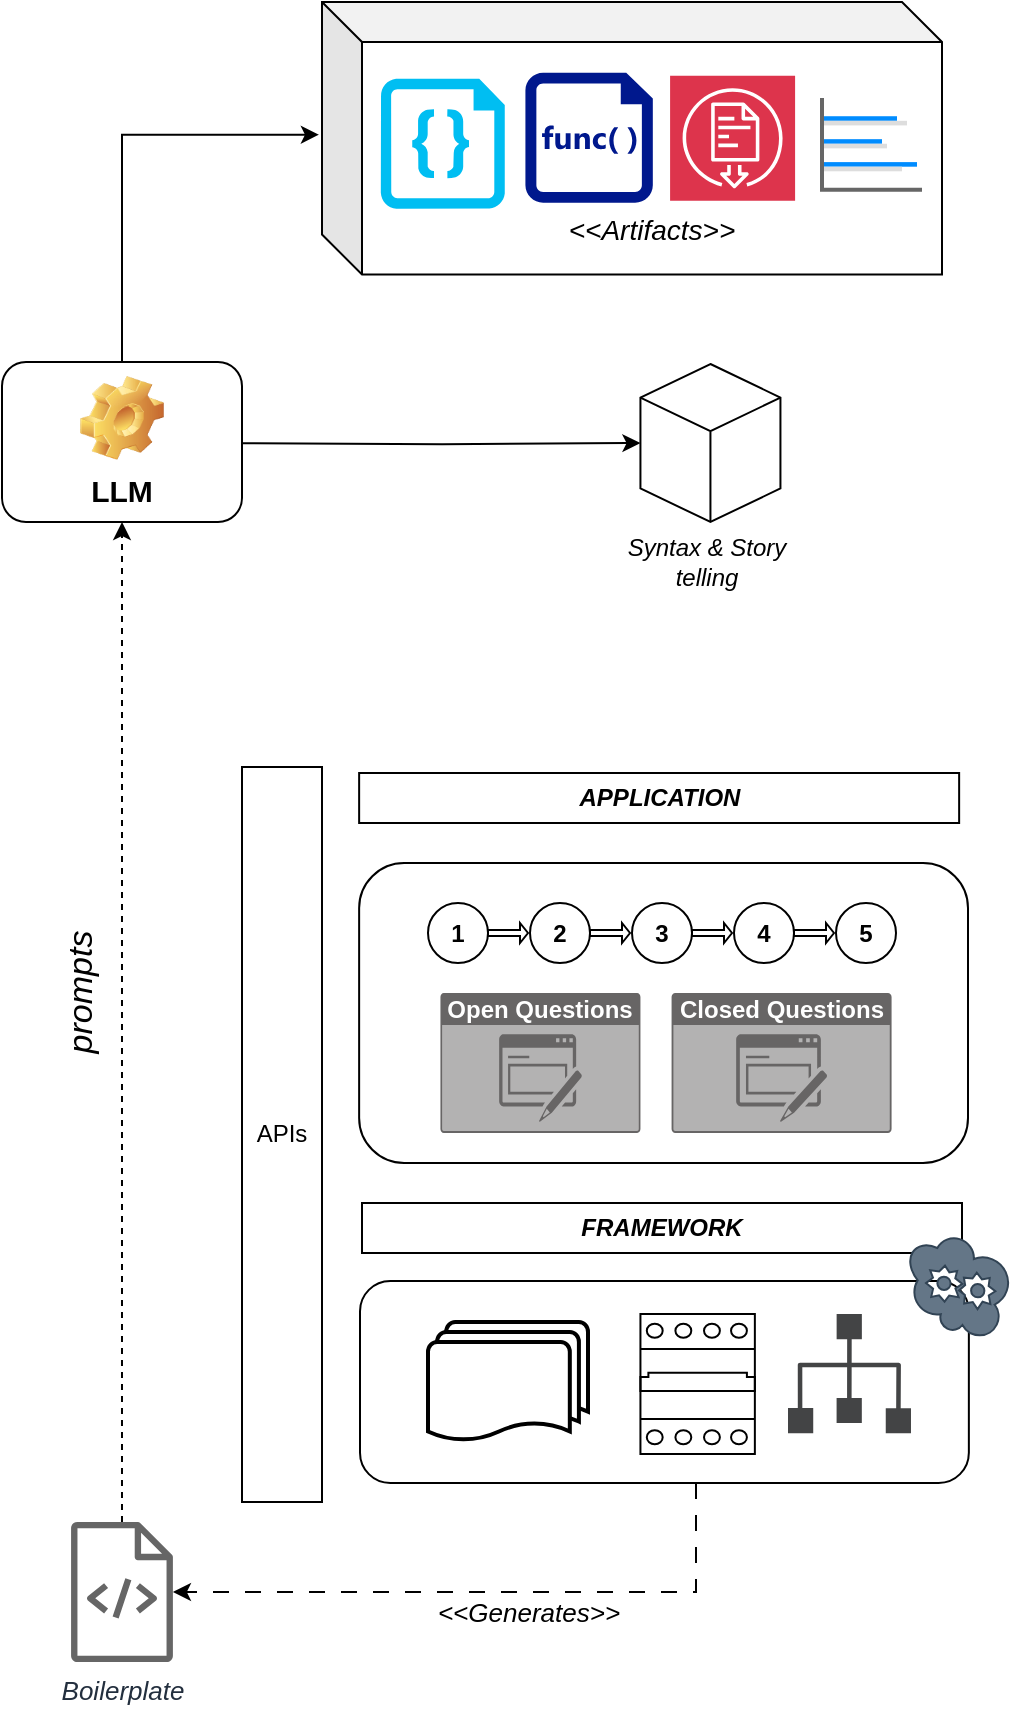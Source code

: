 <mxfile version="24.2.1" type="github">
  <diagram name="Page-1" id="4Cr8Q1xfPmVhgjZ3AxJP">
    <mxGraphModel dx="1434" dy="1846" grid="1" gridSize="10" guides="1" tooltips="1" connect="1" arrows="1" fold="1" page="1" pageScale="1" pageWidth="850" pageHeight="1100" math="0" shadow="0">
      <root>
        <mxCell id="0" />
        <mxCell id="1" parent="0" />
        <mxCell id="HM_IUI79AFBuCHap1feD-1" value="APIs" style="rounded=0;whiteSpace=wrap;html=1;" vertex="1" parent="1">
          <mxGeometry x="270" y="22.5" width="40" height="367.5" as="geometry" />
        </mxCell>
        <mxCell id="HM_IUI79AFBuCHap1feD-2" value="" style="endArrow=classic;html=1;rounded=1;curved=0;dashed=1;" edge="1" parent="1" source="HM_IUI79AFBuCHap1feD-5" target="HM_IUI79AFBuCHap1feD-4">
          <mxGeometry width="50" height="50" relative="1" as="geometry">
            <mxPoint x="227" y="300" as="sourcePoint" />
            <mxPoint x="187" y="25.5" as="targetPoint" />
          </mxGeometry>
        </mxCell>
        <mxCell id="HM_IUI79AFBuCHap1feD-3" value="&lt;i&gt;&lt;font style=&quot;font-size: 17px;&quot;&gt;prompts&lt;/font&gt;&lt;/i&gt;" style="edgeLabel;html=1;align=center;verticalAlign=middle;resizable=0;points=[];rotation=270;" vertex="1" connectable="0" parent="HM_IUI79AFBuCHap1feD-2">
          <mxGeometry x="0.285" y="-2" relative="1" as="geometry">
            <mxPoint x="-22" y="57" as="offset" />
          </mxGeometry>
        </mxCell>
        <mxCell id="HM_IUI79AFBuCHap1feD-4" value="&lt;font style=&quot;font-size: 15px;&quot;&gt;LLM&lt;/font&gt;" style="label;whiteSpace=wrap;html=1;align=center;verticalAlign=bottom;spacingLeft=0;spacingBottom=4;imageAlign=center;imageVerticalAlign=top;image=img/clipart/Gear_128x128.png" vertex="1" parent="1">
          <mxGeometry x="150" y="-180" width="120" height="80" as="geometry" />
        </mxCell>
        <mxCell id="HM_IUI79AFBuCHap1feD-5" value="&lt;font style=&quot;font-size: 13px;&quot;&gt;&lt;i style=&quot;&quot;&gt;Boilerplate&lt;/i&gt;&lt;/font&gt;" style="sketch=0;outlineConnect=0;fontColor=#232F3E;gradientColor=none;fillColor=#666666;strokeColor=none;dashed=0;verticalLabelPosition=bottom;verticalAlign=top;align=center;html=1;fontSize=12;fontStyle=0;pointerEvents=1;shape=mxgraph.aws4.source_code;aspect=fixed;fillStyle=solid;" vertex="1" parent="1">
          <mxGeometry x="184.42" y="400" width="51.15" height="70" as="geometry" />
        </mxCell>
        <mxCell id="HM_IUI79AFBuCHap1feD-6" value="" style="html=1;shape=mxgraph.basic.isocube;isoAngle=15;" vertex="1" parent="1">
          <mxGeometry x="469.22" y="-179" width="70" height="79" as="geometry" />
        </mxCell>
        <mxCell id="HM_IUI79AFBuCHap1feD-7" value="Syntax &amp;amp; Story telling" style="text;html=1;strokeColor=none;fillColor=none;align=center;verticalAlign=middle;whiteSpace=wrap;rounded=0;fontStyle=2" vertex="1" parent="1">
          <mxGeometry x="460.5" y="-90" width="82.5" height="20" as="geometry" />
        </mxCell>
        <mxCell id="HM_IUI79AFBuCHap1feD-8" value="&lt;b&gt;&lt;i&gt;APPLICATION&lt;/i&gt;&lt;/b&gt;" style="rounded=0;whiteSpace=wrap;html=1;" vertex="1" parent="1">
          <mxGeometry x="328.57" y="25.5" width="300" height="25" as="geometry" />
        </mxCell>
        <mxCell id="HM_IUI79AFBuCHap1feD-9" value="" style="rounded=1;whiteSpace=wrap;html=1;" vertex="1" parent="1">
          <mxGeometry x="328.57" y="70.5" width="304.43" height="150" as="geometry" />
        </mxCell>
        <mxCell id="HM_IUI79AFBuCHap1feD-10" value="" style="group" vertex="1" connectable="0" parent="1">
          <mxGeometry x="363" y="90.5" width="234" height="30" as="geometry" />
        </mxCell>
        <mxCell id="HM_IUI79AFBuCHap1feD-11" value="&lt;b&gt;1&lt;/b&gt;" style="ellipse;whiteSpace=wrap;html=1;aspect=fixed;" vertex="1" parent="HM_IUI79AFBuCHap1feD-10">
          <mxGeometry width="30" height="30" as="geometry" />
        </mxCell>
        <mxCell id="HM_IUI79AFBuCHap1feD-12" value="" style="shape=singleArrow;whiteSpace=wrap;html=1;" vertex="1" parent="HM_IUI79AFBuCHap1feD-10">
          <mxGeometry x="30" y="10" width="20" height="10" as="geometry" />
        </mxCell>
        <mxCell id="HM_IUI79AFBuCHap1feD-13" value="&lt;b&gt;2&lt;/b&gt;" style="ellipse;whiteSpace=wrap;html=1;aspect=fixed;" vertex="1" parent="HM_IUI79AFBuCHap1feD-10">
          <mxGeometry x="51" width="30" height="30" as="geometry" />
        </mxCell>
        <mxCell id="HM_IUI79AFBuCHap1feD-14" value="" style="shape=singleArrow;whiteSpace=wrap;html=1;" vertex="1" parent="HM_IUI79AFBuCHap1feD-10">
          <mxGeometry x="81" y="10" width="20" height="10" as="geometry" />
        </mxCell>
        <mxCell id="HM_IUI79AFBuCHap1feD-15" value="&lt;b&gt;3&lt;/b&gt;" style="ellipse;whiteSpace=wrap;html=1;aspect=fixed;" vertex="1" parent="HM_IUI79AFBuCHap1feD-10">
          <mxGeometry x="102" width="30" height="30" as="geometry" />
        </mxCell>
        <mxCell id="HM_IUI79AFBuCHap1feD-16" value="" style="shape=singleArrow;whiteSpace=wrap;html=1;" vertex="1" parent="HM_IUI79AFBuCHap1feD-10">
          <mxGeometry x="132" y="10" width="20" height="10" as="geometry" />
        </mxCell>
        <mxCell id="HM_IUI79AFBuCHap1feD-17" value="&lt;b&gt;4&lt;/b&gt;" style="ellipse;whiteSpace=wrap;html=1;aspect=fixed;" vertex="1" parent="HM_IUI79AFBuCHap1feD-10">
          <mxGeometry x="153" width="30" height="30" as="geometry" />
        </mxCell>
        <mxCell id="HM_IUI79AFBuCHap1feD-18" value="" style="shape=singleArrow;whiteSpace=wrap;html=1;" vertex="1" parent="HM_IUI79AFBuCHap1feD-10">
          <mxGeometry x="183" y="10" width="20" height="10" as="geometry" />
        </mxCell>
        <mxCell id="HM_IUI79AFBuCHap1feD-19" value="&lt;b&gt;5&lt;/b&gt;" style="ellipse;whiteSpace=wrap;html=1;aspect=fixed;" vertex="1" parent="HM_IUI79AFBuCHap1feD-10">
          <mxGeometry x="204" width="30" height="30" as="geometry" />
        </mxCell>
        <mxCell id="HM_IUI79AFBuCHap1feD-20" value="&lt;b&gt;Open Questions&lt;/b&gt;" style="html=1;whiteSpace=wrap;strokeColor=none;fillColor=#676565;labelPosition=center;verticalLabelPosition=middle;verticalAlign=top;align=center;fontSize=12;outlineConnect=0;spacingTop=-6;fontColor=#FFFFFF;sketch=0;shape=mxgraph.sitemap.form;" vertex="1" parent="1">
          <mxGeometry x="369.22" y="135.5" width="100" height="70" as="geometry" />
        </mxCell>
        <mxCell id="HM_IUI79AFBuCHap1feD-21" value="&lt;b&gt;Closed Questions&lt;/b&gt;" style="html=1;whiteSpace=wrap;strokeColor=none;fillColor=#676565;labelPosition=center;verticalLabelPosition=middle;verticalAlign=top;align=center;fontSize=12;outlineConnect=0;spacingTop=-6;fontColor=#FFFFFF;sketch=0;shape=mxgraph.sitemap.form;" vertex="1" parent="1">
          <mxGeometry x="484.79" y="135.5" width="110" height="70" as="geometry" />
        </mxCell>
        <mxCell id="HM_IUI79AFBuCHap1feD-22" value="&lt;b&gt;&lt;i&gt;FRAMEWORK&lt;/i&gt;&lt;/b&gt;" style="rounded=0;whiteSpace=wrap;html=1;" vertex="1" parent="1">
          <mxGeometry x="330" y="240.5" width="300" height="25" as="geometry" />
        </mxCell>
        <mxCell id="HM_IUI79AFBuCHap1feD-23" style="edgeStyle=orthogonalEdgeStyle;rounded=0;orthogonalLoop=1;jettySize=auto;html=1;dashed=1;dashPattern=8 8;" edge="1" parent="1" source="HM_IUI79AFBuCHap1feD-25" target="HM_IUI79AFBuCHap1feD-5">
          <mxGeometry relative="1" as="geometry">
            <Array as="points">
              <mxPoint x="497" y="435" />
            </Array>
          </mxGeometry>
        </mxCell>
        <mxCell id="HM_IUI79AFBuCHap1feD-24" value="&lt;i&gt;&lt;font style=&quot;font-size: 13px;&quot;&gt;&amp;lt;&amp;lt;Generates&amp;gt;&amp;gt;&lt;/font&gt;&lt;/i&gt;" style="edgeLabel;html=1;align=center;verticalAlign=middle;resizable=0;points=[];" vertex="1" connectable="0" parent="HM_IUI79AFBuCHap1feD-23">
          <mxGeometry x="-0.579" y="3" relative="1" as="geometry">
            <mxPoint x="-72" y="7" as="offset" />
          </mxGeometry>
        </mxCell>
        <mxCell id="HM_IUI79AFBuCHap1feD-25" value="" style="rounded=1;whiteSpace=wrap;html=1;" vertex="1" parent="1">
          <mxGeometry x="329" y="279.5" width="304.43" height="101" as="geometry" />
        </mxCell>
        <mxCell id="HM_IUI79AFBuCHap1feD-26" value="" style="strokeWidth=2;html=1;shape=mxgraph.flowchart.multi-document;whiteSpace=wrap;align=center;" vertex="1" parent="1">
          <mxGeometry x="363" y="300" width="80" height="60" as="geometry" />
        </mxCell>
        <mxCell id="HM_IUI79AFBuCHap1feD-27" value="" style="verticalLabelPosition=bottom;dashed=0;shadow=0;html=1;align=center;verticalAlign=top;shape=mxgraph.cabinets.cb_4p;" vertex="1" parent="1">
          <mxGeometry x="469.22" y="296" width="57.21" height="70" as="geometry" />
        </mxCell>
        <mxCell id="HM_IUI79AFBuCHap1feD-28" value="" style="sketch=0;pointerEvents=1;shadow=0;dashed=0;html=1;strokeColor=none;fillColor=#434445;aspect=fixed;labelPosition=center;verticalLabelPosition=bottom;verticalAlign=top;align=center;outlineConnect=0;shape=mxgraph.vvd.infrastructure;" vertex="1" parent="1">
          <mxGeometry x="543" y="296" width="61.49" height="59.65" as="geometry" />
        </mxCell>
        <mxCell id="HM_IUI79AFBuCHap1feD-29" value="" style="verticalLabelPosition=bottom;html=1;verticalAlign=top;align=center;strokeColor=#314354;fillColor=#647687;shape=mxgraph.azure.cloud_service;fontColor=#ffffff;rotation=45;" vertex="1" parent="1">
          <mxGeometry x="600.04" y="258.16" width="57.49" height="45.5" as="geometry" />
        </mxCell>
        <mxCell id="HM_IUI79AFBuCHap1feD-30" value="" style="group" vertex="1" connectable="0" parent="1">
          <mxGeometry x="310" y="-360" width="320" height="136.25" as="geometry" />
        </mxCell>
        <mxCell id="HM_IUI79AFBuCHap1feD-31" value="&lt;i&gt;&lt;br&gt;&lt;br&gt;&lt;br&gt;&lt;br&gt;&lt;br&gt;&lt;font style=&quot;font-size: 14px;&quot;&gt;&amp;lt;&amp;lt;Artifacts&amp;gt;&amp;gt;&lt;/font&gt;&lt;/i&gt;" style="shape=cube;whiteSpace=wrap;html=1;boundedLbl=1;backgroundOutline=1;darkOpacity=0.05;darkOpacity2=0.1;" vertex="1" parent="HM_IUI79AFBuCHap1feD-30">
          <mxGeometry width="310" height="136.25" as="geometry" />
        </mxCell>
        <mxCell id="HM_IUI79AFBuCHap1feD-32" value="" style="verticalLabelPosition=bottom;html=1;verticalAlign=top;align=center;strokeColor=none;fillColor=#00BEF2;shape=mxgraph.azure.code_file;pointerEvents=1;" vertex="1" parent="HM_IUI79AFBuCHap1feD-30">
          <mxGeometry x="29.378" y="38.38" width="62.0" height="65" as="geometry" />
        </mxCell>
        <mxCell id="HM_IUI79AFBuCHap1feD-33" value="" style="sketch=0;aspect=fixed;pointerEvents=1;shadow=0;dashed=0;html=1;strokeColor=none;labelPosition=center;verticalLabelPosition=bottom;verticalAlign=top;align=center;fillColor=#00188D;shape=mxgraph.mscae.enterprise.code_file" vertex="1" parent="HM_IUI79AFBuCHap1feD-30">
          <mxGeometry x="101.711" y="35.38" width="63.7" height="65" as="geometry" />
        </mxCell>
        <mxCell id="HM_IUI79AFBuCHap1feD-34" value="" style="sketch=0;points=[[0,0,0],[0.25,0,0],[0.5,0,0],[0.75,0,0],[1,0,0],[0,1,0],[0.25,1,0],[0.5,1,0],[0.75,1,0],[1,1,0],[0,0.25,0],[0,0.5,0],[0,0.75,0],[1,0.25,0],[1,0.5,0],[1,0.75,0]];outlineConnect=0;fontColor=#232F3E;fillColor=#DD344C;strokeColor=#ffffff;dashed=0;verticalLabelPosition=bottom;verticalAlign=top;align=center;html=1;fontSize=12;fontStyle=0;aspect=fixed;shape=mxgraph.aws4.resourceIcon;resIcon=mxgraph.aws4.artifact;" vertex="1" parent="HM_IUI79AFBuCHap1feD-30">
          <mxGeometry x="174.044" y="36.88" width="62.5" height="62.5" as="geometry" />
        </mxCell>
        <mxCell id="HM_IUI79AFBuCHap1feD-35" value="" style="verticalLabelPosition=bottom;shadow=0;dashed=0;align=center;html=1;verticalAlign=top;strokeWidth=1;shape=mxgraph.mockup.graphics.barChart;strokeColor=none;strokeColor2=none;strokeColor3=#666666;fillColor2=#008cff;fillColor3=#dddddd;" vertex="1" parent="HM_IUI79AFBuCHap1feD-30">
          <mxGeometry x="250" y="47.94" width="50" height="45.88" as="geometry" />
        </mxCell>
        <mxCell id="HM_IUI79AFBuCHap1feD-36" style="edgeStyle=orthogonalEdgeStyle;rounded=0;orthogonalLoop=1;jettySize=auto;html=1;entryX=-0.005;entryY=0.487;entryDx=0;entryDy=0;entryPerimeter=0;" edge="1" parent="1" source="HM_IUI79AFBuCHap1feD-4" target="HM_IUI79AFBuCHap1feD-31">
          <mxGeometry relative="1" as="geometry">
            <Array as="points">
              <mxPoint x="210" y="-294" />
            </Array>
          </mxGeometry>
        </mxCell>
        <mxCell id="HM_IUI79AFBuCHap1feD-37" style="edgeStyle=orthogonalEdgeStyle;rounded=0;orthogonalLoop=1;jettySize=auto;html=1;" edge="1" parent="1" target="HM_IUI79AFBuCHap1feD-6">
          <mxGeometry relative="1" as="geometry">
            <mxPoint x="270" y="-139.38" as="sourcePoint" />
          </mxGeometry>
        </mxCell>
      </root>
    </mxGraphModel>
  </diagram>
</mxfile>
